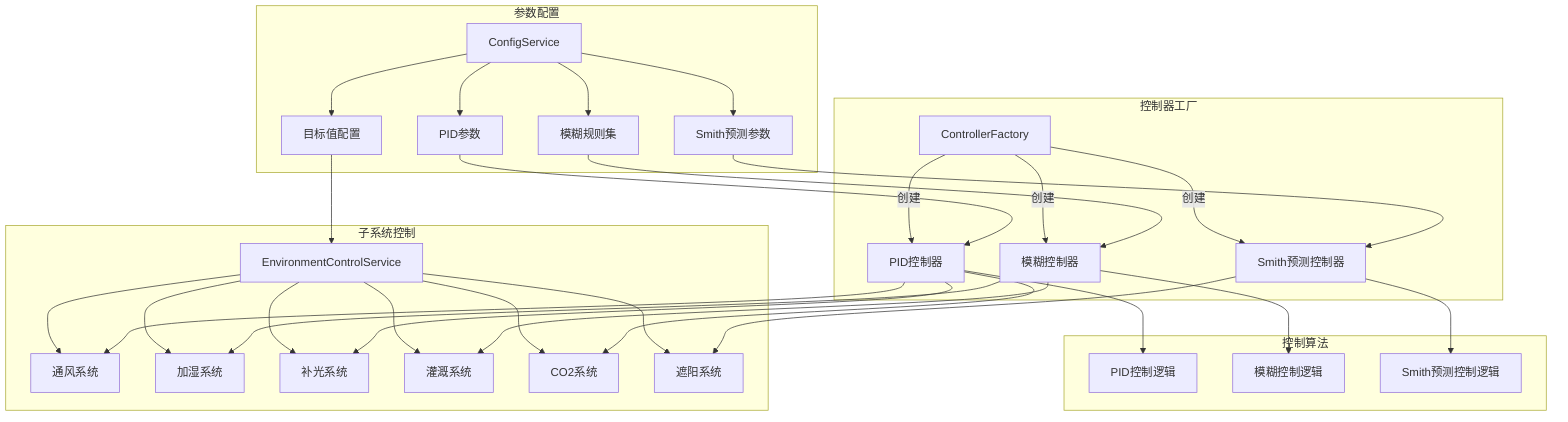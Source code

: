 flowchart TD
    subgraph ControllerFactory["控制器工厂"]
        Factory[ControllerFactory] -- 创建 --> PID[PID控制器]
        Factory -- 创建 --> Fuzzy[模糊控制器]
        Factory -- 创建 --> Smith[Smith预测控制器]
    end
    
    subgraph ControlAlgorithms["控制算法"]
        PID --> PIDControl[PID控制逻辑]
        Fuzzy --> FuzzyControl[模糊控制逻辑]
        Smith --> SmithControl[Smith预测控制逻辑]
    end
    
    subgraph SubsystemControl["子系统控制"]
        EnvironmentControl[EnvironmentControlService] --> Ventilation[通风系统]
        EnvironmentControl --> Humidification[加湿系统]
        EnvironmentControl --> Lighting[补光系统]
        EnvironmentControl --> Irrigation[灌溉系统]
        EnvironmentControl --> CO2[CO2系统]
        EnvironmentControl --> Shading[遮阳系统]
    end
    
    subgraph ParameterConfig["参数配置"]
        ConfigService[ConfigService] --> PIDParams[PID参数]
        ConfigService --> FuzzyRules[模糊规则集]
        ConfigService --> SmithParams[Smith预测参数]
        ConfigService --> TargetValues[目标值配置]
    end
    
    PID --> Ventilation
    Fuzzy --> Humidification
    PID --> Lighting
    Fuzzy --> Irrigation
    PID --> CO2
    Smith --> Shading
    
    PIDParams --> PID
    FuzzyRules --> Fuzzy
    SmithParams --> Smith
    TargetValues --> EnvironmentControl